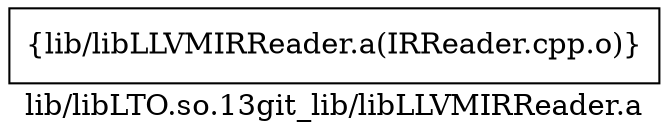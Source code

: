 digraph "lib/libLTO.so.13git_lib/libLLVMIRReader.a" {
	label="lib/libLTO.so.13git_lib/libLLVMIRReader.a";
	rankdir=LR;

	Node0x55cc82010138 [shape=record,shape=box,group=0,label="{lib/libLLVMIRReader.a(IRReader.cpp.o)}"];
}
